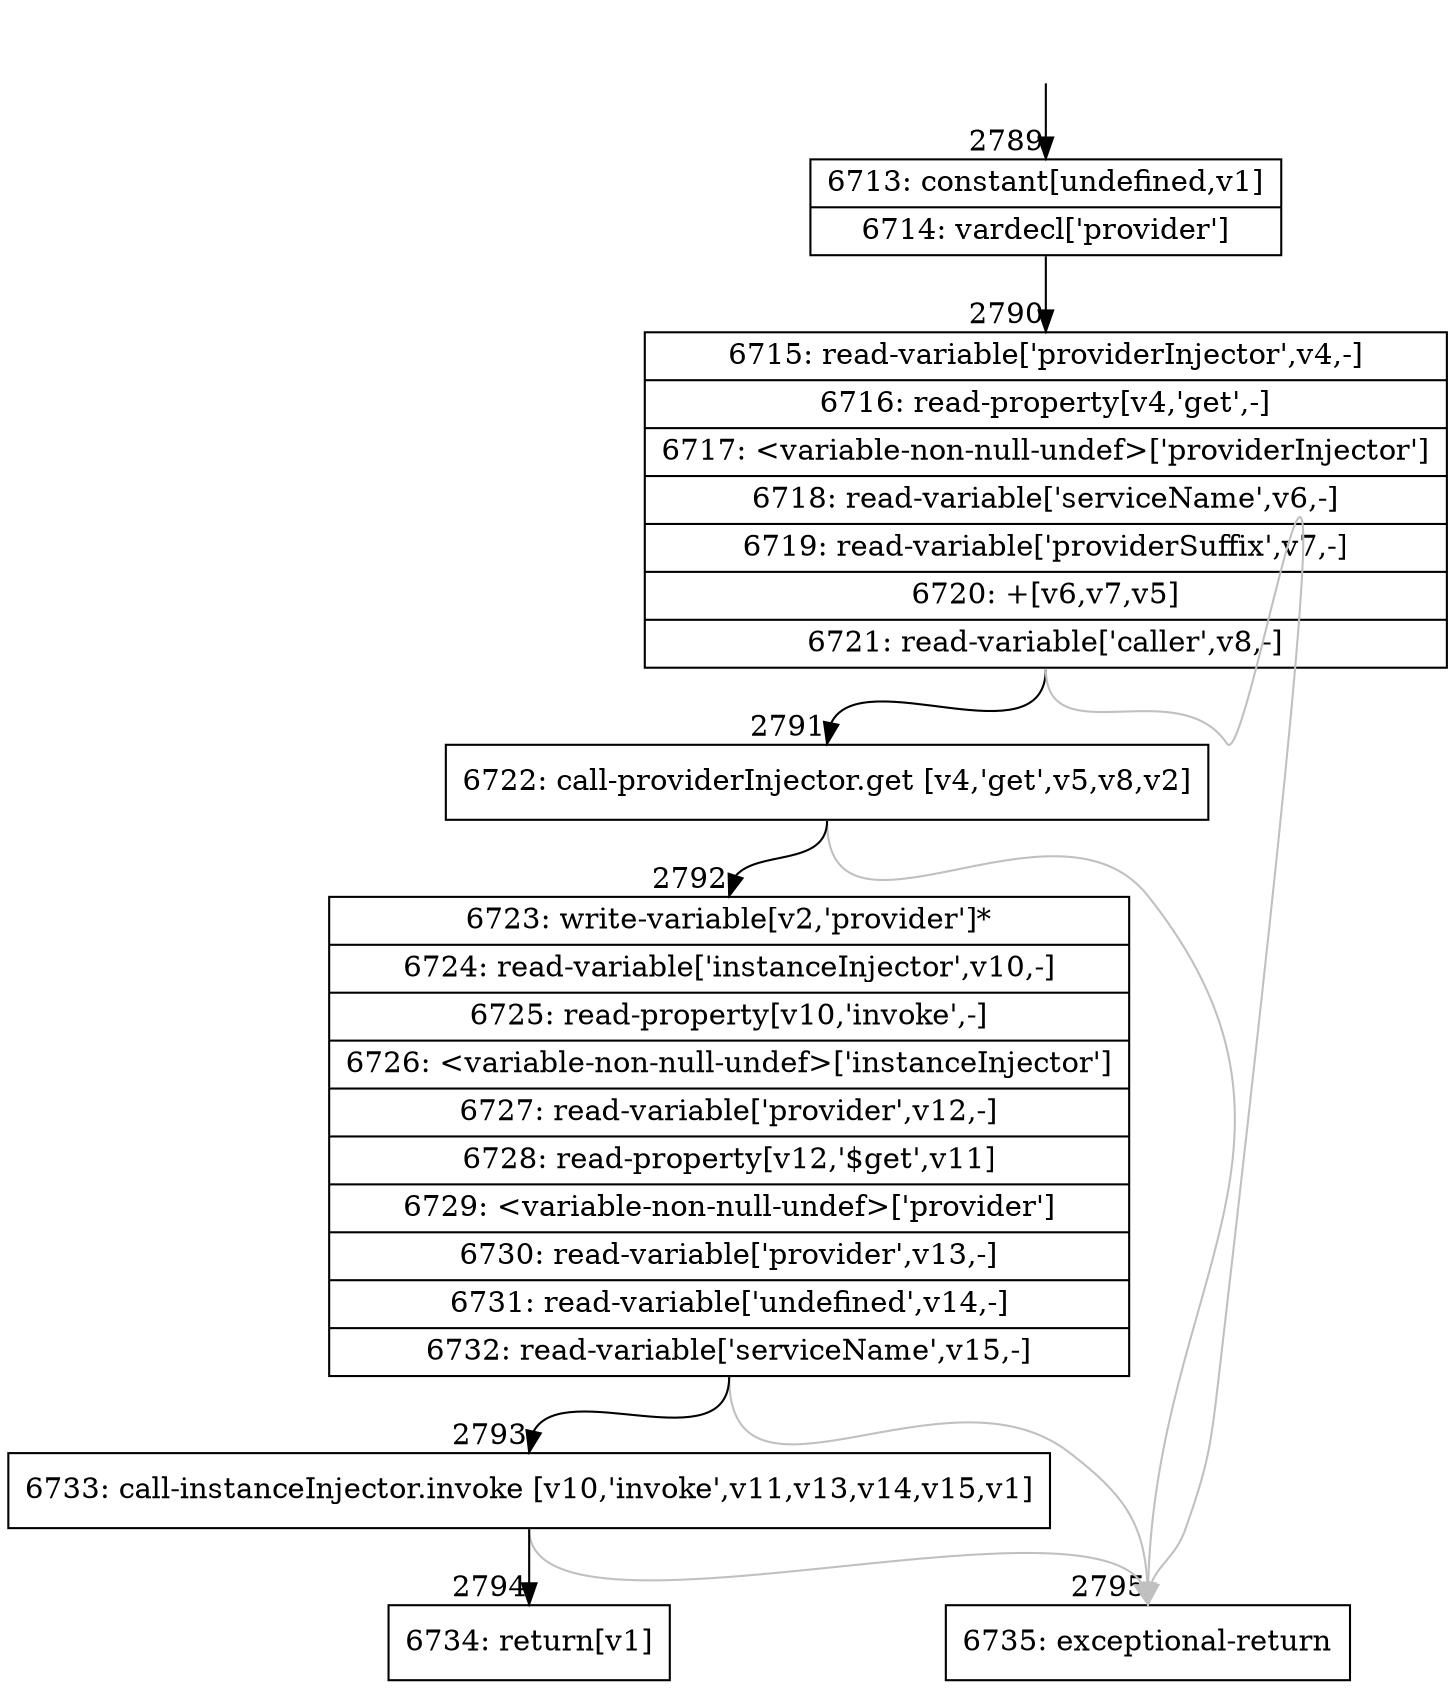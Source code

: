 digraph {
rankdir="TD"
BB_entry226[shape=none,label=""];
BB_entry226 -> BB2789 [tailport=s, headport=n, headlabel="    2789"]
BB2789 [shape=record label="{6713: constant[undefined,v1]|6714: vardecl['provider']}" ] 
BB2789 -> BB2790 [tailport=s, headport=n, headlabel="      2790"]
BB2790 [shape=record label="{6715: read-variable['providerInjector',v4,-]|6716: read-property[v4,'get',-]|6717: \<variable-non-null-undef\>['providerInjector']|6718: read-variable['serviceName',v6,-]|6719: read-variable['providerSuffix',v7,-]|6720: +[v6,v7,v5]|6721: read-variable['caller',v8,-]}" ] 
BB2790 -> BB2791 [tailport=s, headport=n, headlabel="      2791"]
BB2790 -> BB2795 [tailport=s, headport=n, color=gray, headlabel="      2795"]
BB2791 [shape=record label="{6722: call-providerInjector.get [v4,'get',v5,v8,v2]}" ] 
BB2791 -> BB2792 [tailport=s, headport=n, headlabel="      2792"]
BB2791 -> BB2795 [tailport=s, headport=n, color=gray]
BB2792 [shape=record label="{6723: write-variable[v2,'provider']*|6724: read-variable['instanceInjector',v10,-]|6725: read-property[v10,'invoke',-]|6726: \<variable-non-null-undef\>['instanceInjector']|6727: read-variable['provider',v12,-]|6728: read-property[v12,'$get',v11]|6729: \<variable-non-null-undef\>['provider']|6730: read-variable['provider',v13,-]|6731: read-variable['undefined',v14,-]|6732: read-variable['serviceName',v15,-]}" ] 
BB2792 -> BB2793 [tailport=s, headport=n, headlabel="      2793"]
BB2792 -> BB2795 [tailport=s, headport=n, color=gray]
BB2793 [shape=record label="{6733: call-instanceInjector.invoke [v10,'invoke',v11,v13,v14,v15,v1]}" ] 
BB2793 -> BB2794 [tailport=s, headport=n, headlabel="      2794"]
BB2793 -> BB2795 [tailport=s, headport=n, color=gray]
BB2794 [shape=record label="{6734: return[v1]}" ] 
BB2795 [shape=record label="{6735: exceptional-return}" ] 
//#$~ 4270
}
